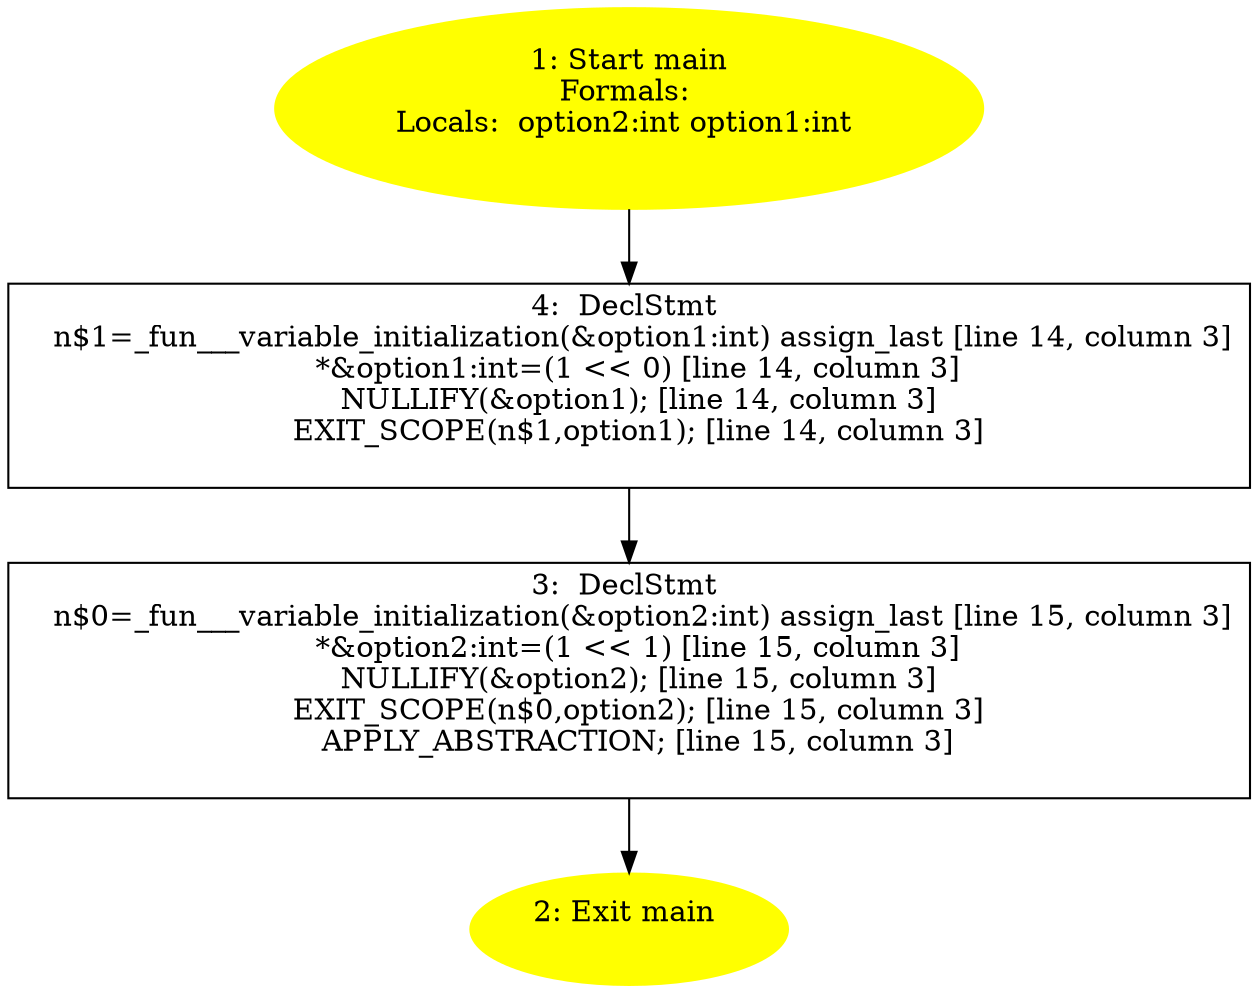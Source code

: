 /* @generated */
digraph cfg {
"main.fad58de7366495db4650cfefac2fcd61_1" [label="1: Start main\nFormals: \nLocals:  option2:int option1:int \n  " color=yellow style=filled]
	

	 "main.fad58de7366495db4650cfefac2fcd61_1" -> "main.fad58de7366495db4650cfefac2fcd61_4" ;
"main.fad58de7366495db4650cfefac2fcd61_2" [label="2: Exit main \n  " color=yellow style=filled]
	

"main.fad58de7366495db4650cfefac2fcd61_3" [label="3:  DeclStmt \n   n$0=_fun___variable_initialization(&option2:int) assign_last [line 15, column 3]\n  *&option2:int=(1 << 1) [line 15, column 3]\n  NULLIFY(&option2); [line 15, column 3]\n  EXIT_SCOPE(n$0,option2); [line 15, column 3]\n  APPLY_ABSTRACTION; [line 15, column 3]\n " shape="box"]
	

	 "main.fad58de7366495db4650cfefac2fcd61_3" -> "main.fad58de7366495db4650cfefac2fcd61_2" ;
"main.fad58de7366495db4650cfefac2fcd61_4" [label="4:  DeclStmt \n   n$1=_fun___variable_initialization(&option1:int) assign_last [line 14, column 3]\n  *&option1:int=(1 << 0) [line 14, column 3]\n  NULLIFY(&option1); [line 14, column 3]\n  EXIT_SCOPE(n$1,option1); [line 14, column 3]\n " shape="box"]
	

	 "main.fad58de7366495db4650cfefac2fcd61_4" -> "main.fad58de7366495db4650cfefac2fcd61_3" ;
}
